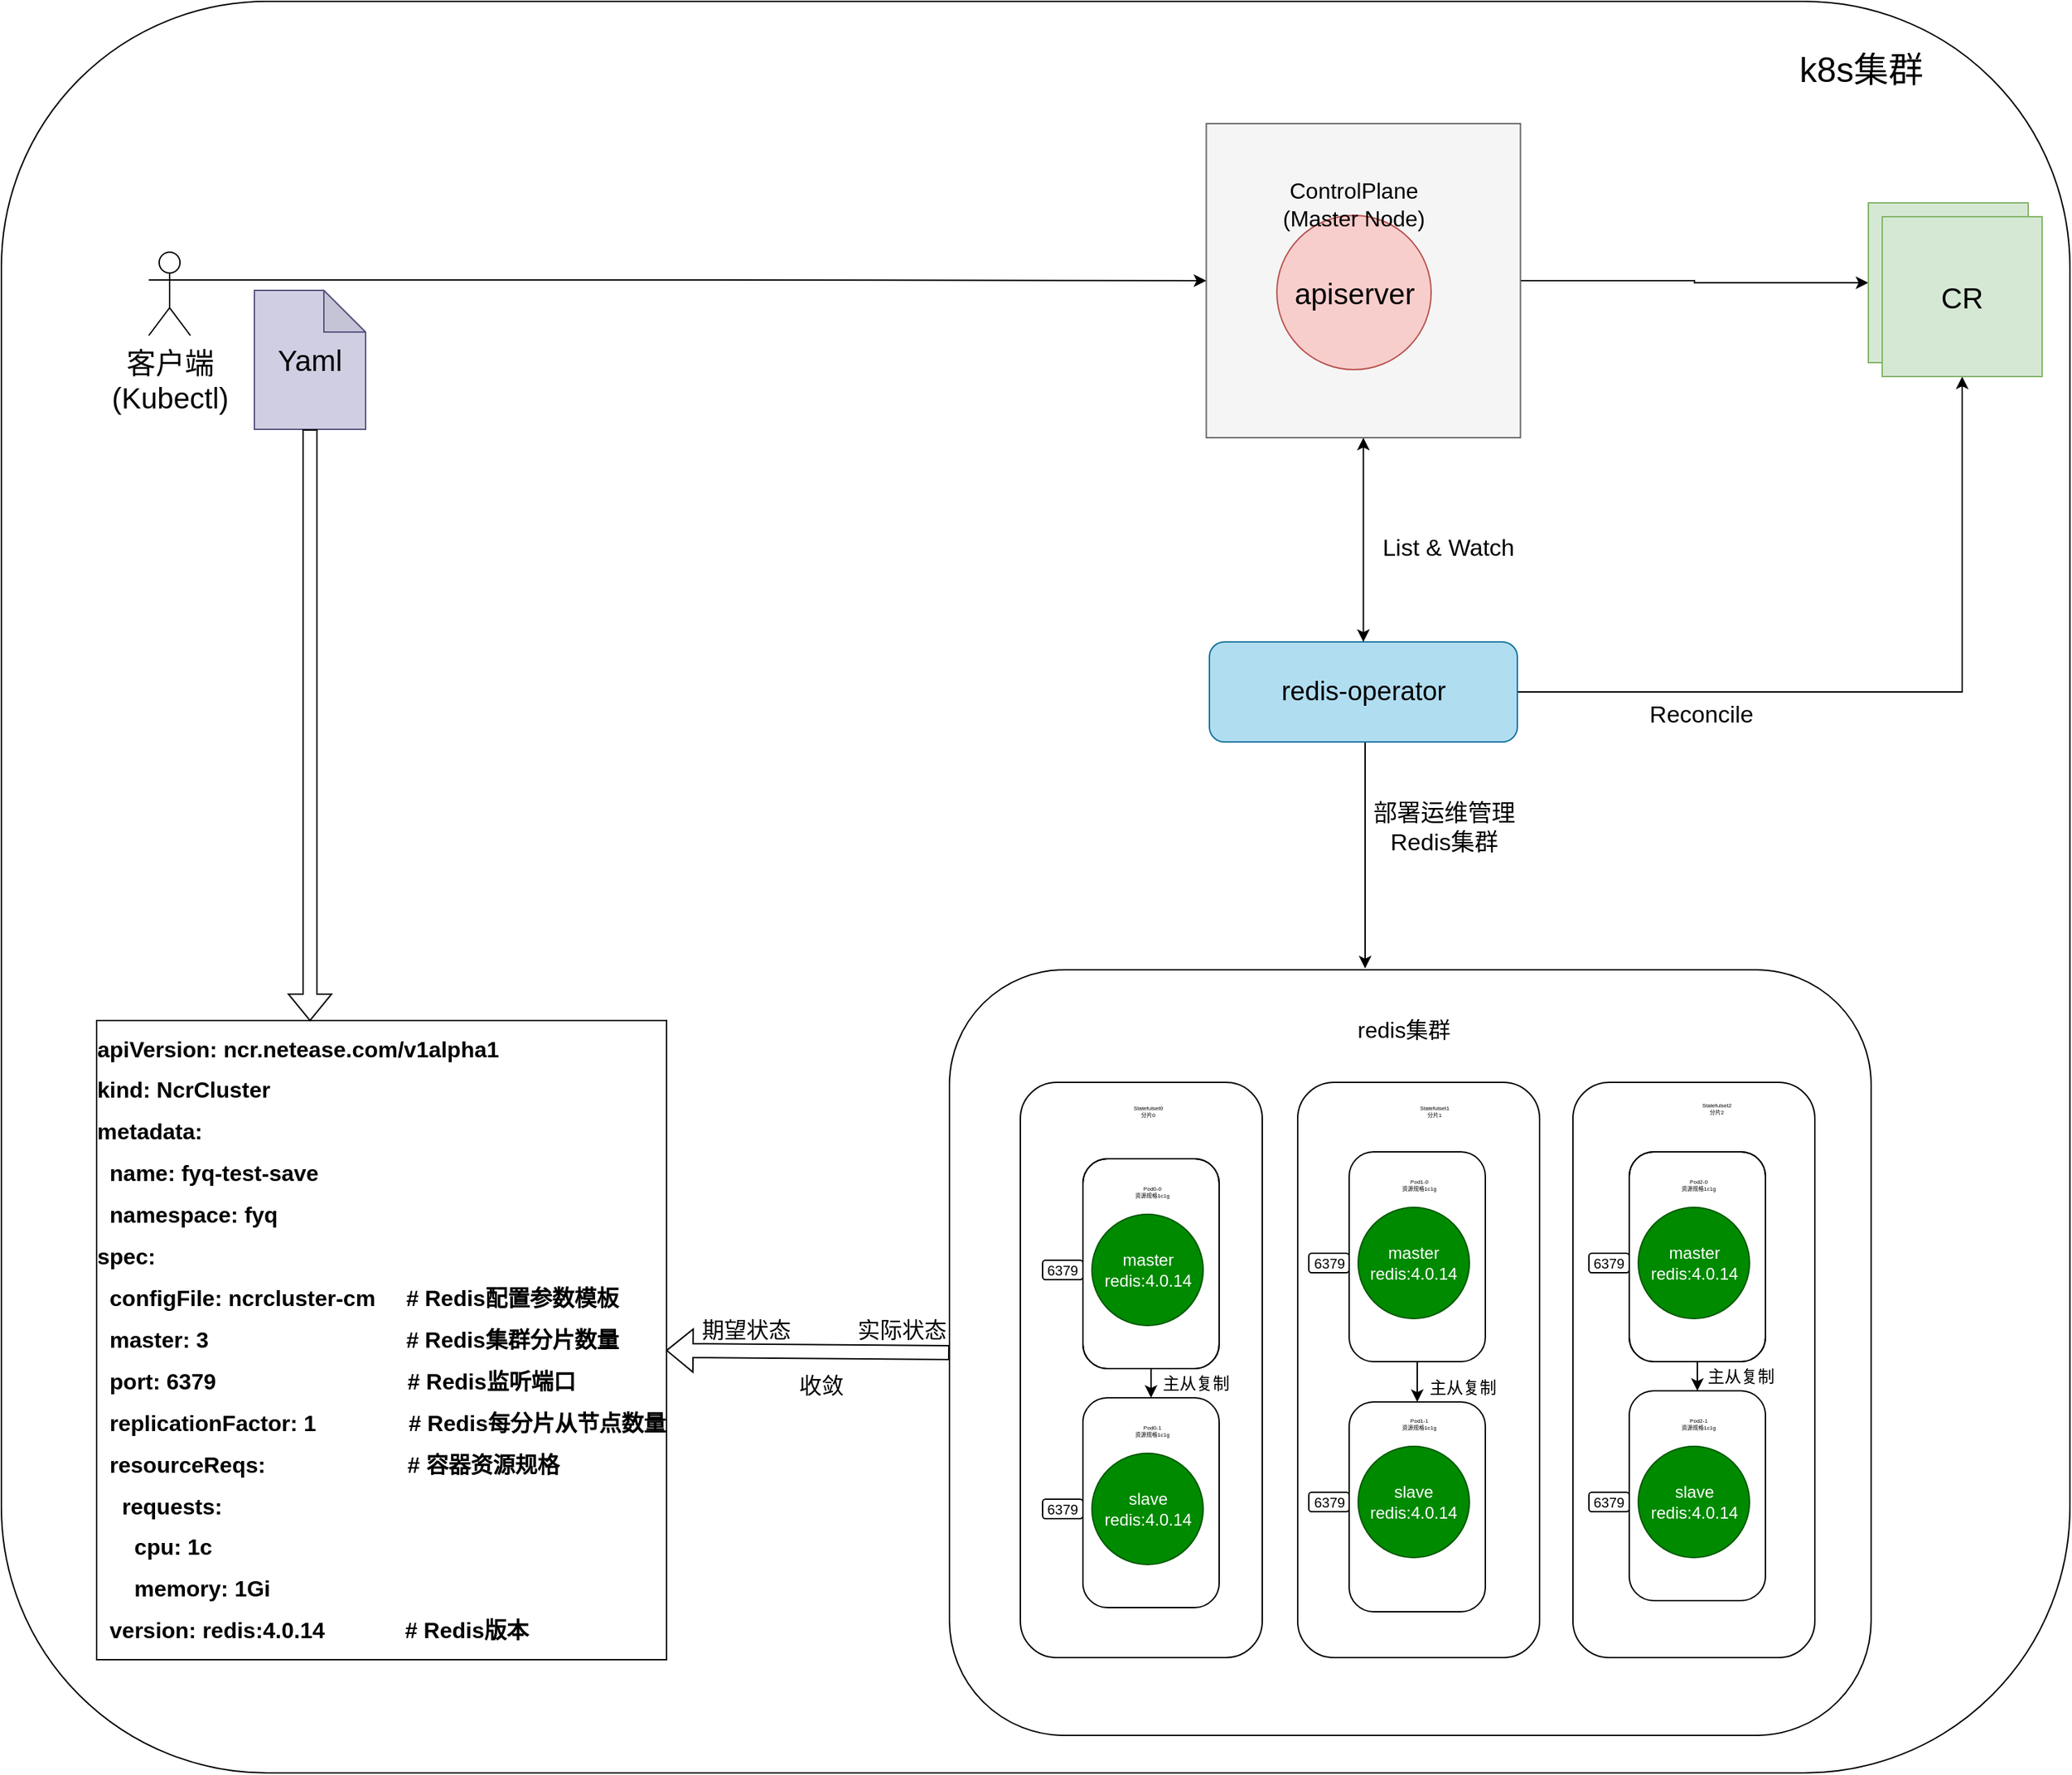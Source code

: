 <mxfile version="20.5.3" type="github">
  <diagram id="rYdwiMb5jvszhZctyrXV" name="第 1 页">
    <mxGraphModel dx="2365" dy="1415" grid="0" gridSize="10" guides="1" tooltips="1" connect="1" arrows="1" fold="1" page="0" pageScale="1" pageWidth="1920" pageHeight="1200" background="#ffffff" math="0" shadow="0">
      <root>
        <mxCell id="0" />
        <mxCell id="1" parent="0" />
        <mxCell id="m7ggQ3mebLyZbsMTqmPm-99" value="" style="rounded=1;whiteSpace=wrap;html=1;labelBackgroundColor=default;labelBorderColor=default;fontSize=17;fillColor=none;" parent="1" vertex="1">
          <mxGeometry x="268" y="204" width="1488" height="1275" as="geometry" />
        </mxCell>
        <mxCell id="m7ggQ3mebLyZbsMTqmPm-62" value="" style="rounded=1;whiteSpace=wrap;html=1;fontSize=4;fillColor=none;" parent="1" vertex="1">
          <mxGeometry x="950" y="901" width="663" height="551" as="geometry" />
        </mxCell>
        <mxCell id="m7ggQ3mebLyZbsMTqmPm-46" value="" style="rounded=1;whiteSpace=wrap;html=1;fontSize=4;fillColor=none;" parent="1" vertex="1">
          <mxGeometry x="1398.5" y="982" width="174" height="414" as="geometry" />
        </mxCell>
        <mxCell id="m7ggQ3mebLyZbsMTqmPm-44" value="" style="rounded=1;whiteSpace=wrap;html=1;fontSize=4;fillColor=none;" parent="1" vertex="1">
          <mxGeometry x="1200.5" y="982" width="174" height="414" as="geometry" />
        </mxCell>
        <mxCell id="m7ggQ3mebLyZbsMTqmPm-41" value="" style="rounded=1;whiteSpace=wrap;html=1;fontSize=4;fillColor=none;" parent="1" vertex="1">
          <mxGeometry x="1001" y="982" width="174" height="414" as="geometry" />
        </mxCell>
        <mxCell id="m7ggQ3mebLyZbsMTqmPm-5" value="" style="rounded=1;whiteSpace=wrap;html=1;fontSize=4;fillColor=none;movable=1;resizable=1;rotatable=1;deletable=1;editable=1;connectable=1;arcSize=18;" parent="1" vertex="1">
          <mxGeometry x="1046" y="1037" width="98" height="151" as="geometry" />
        </mxCell>
        <mxCell id="m7ggQ3mebLyZbsMTqmPm-11" value="" style="rounded=1;whiteSpace=wrap;html=1;fontSize=4;fillColor=none;movable=1;resizable=1;rotatable=1;deletable=1;editable=1;connectable=1;arcSize=18;" parent="1" vertex="1">
          <mxGeometry x="1046" y="1037" width="98" height="151" as="geometry" />
        </mxCell>
        <mxCell id="6RyUIfgaUFoeRIO4xXDH-38" value="master&lt;br&gt;redis:4.0.14" style="ellipse;whiteSpace=wrap;html=1;aspect=fixed;fillColor=#008a00;fontColor=#ffffff;strokeColor=#005700;" parent="1" vertex="1">
          <mxGeometry x="1052.5" y="1077" width="80" height="80" as="geometry" />
        </mxCell>
        <mxCell id="03nautIme0JNub1uCO7q-27" value="" style="edgeStyle=orthogonalEdgeStyle;rounded=0;orthogonalLoop=1;jettySize=auto;html=1;dashed=1;" parent="1" edge="1">
          <mxGeometry relative="1" as="geometry">
            <mxPoint x="750" y="986" as="sourcePoint" />
          </mxGeometry>
        </mxCell>
        <mxCell id="6RyUIfgaUFoeRIO4xXDH-54" value="主从复制" style="text;html=1;strokeColor=none;fillColor=none;align=center;verticalAlign=middle;whiteSpace=wrap;rounded=0;" parent="1" vertex="1">
          <mxGeometry x="1090" y="1191" width="75" height="16" as="geometry" />
        </mxCell>
        <mxCell id="m7ggQ3mebLyZbsMTqmPm-82" style="edgeStyle=orthogonalEdgeStyle;rounded=0;orthogonalLoop=1;jettySize=auto;html=1;exitX=0.5;exitY=1;exitDx=0;exitDy=0;fontSize=16;startArrow=none;startFill=0;endArrow=classic;endFill=1;" parent="1" source="6RyUIfgaUFoeRIO4xXDH-7" edge="1">
          <mxGeometry relative="1" as="geometry">
            <mxPoint x="1249" y="900" as="targetPoint" />
            <Array as="points">
              <mxPoint x="1249" y="737" />
            </Array>
          </mxGeometry>
        </mxCell>
        <mxCell id="0dF5O2pqXlu158Yr3V4f-3" style="edgeStyle=orthogonalEdgeStyle;rounded=0;orthogonalLoop=1;jettySize=auto;html=1;exitX=1;exitY=0.5;exitDx=0;exitDy=0;entryX=0.5;entryY=1;entryDx=0;entryDy=0;fontSize=25;startArrow=none;startFill=0;endArrow=classic;endFill=1;" edge="1" parent="1" source="6RyUIfgaUFoeRIO4xXDH-7" target="m7ggQ3mebLyZbsMTqmPm-69">
          <mxGeometry relative="1" as="geometry" />
        </mxCell>
        <mxCell id="6RyUIfgaUFoeRIO4xXDH-7" value="&lt;font style=&quot;font-size: 19px;&quot;&gt;redis-operator&lt;/font&gt;" style="rounded=1;whiteSpace=wrap;html=1;fillColor=#b1ddf0;strokeColor=#10739e;" parent="1" vertex="1">
          <mxGeometry x="1137" y="665" width="221.5" height="72" as="geometry" />
        </mxCell>
        <mxCell id="6RyUIfgaUFoeRIO4xXDH-85" value="redis集群" style="text;html=1;strokeColor=none;fillColor=none;align=center;verticalAlign=middle;whiteSpace=wrap;rounded=0;fontSize=16;" parent="1" vertex="1">
          <mxGeometry x="1237.5" y="930" width="78" height="27" as="geometry" />
        </mxCell>
        <mxCell id="m7ggQ3mebLyZbsMTqmPm-2" value="k8s集群" style="text;html=1;strokeColor=none;fillColor=none;align=center;verticalAlign=middle;whiteSpace=wrap;rounded=0;fontSize=25;" parent="1" vertex="1">
          <mxGeometry x="1557" y="239" width="98" height="25" as="geometry" />
        </mxCell>
        <mxCell id="m7ggQ3mebLyZbsMTqmPm-4" value="6379" style="rounded=1;whiteSpace=wrap;html=1;fontSize=10;" parent="1" vertex="1">
          <mxGeometry x="1017" y="1110" width="29" height="14" as="geometry" />
        </mxCell>
        <mxCell id="m7ggQ3mebLyZbsMTqmPm-6" value="Pod0-0&lt;br&gt;资源规格1c1g" style="text;html=1;strokeColor=none;fillColor=none;align=center;verticalAlign=middle;whiteSpace=wrap;rounded=0;fontSize=4;" parent="1" vertex="1">
          <mxGeometry x="1055" y="1043" width="82" height="36" as="geometry" />
        </mxCell>
        <mxCell id="m7ggQ3mebLyZbsMTqmPm-18" style="edgeStyle=orthogonalEdgeStyle;rounded=0;orthogonalLoop=1;jettySize=auto;html=1;exitX=0.5;exitY=0;exitDx=0;exitDy=0;fontSize=4;startArrow=classic;startFill=1;endArrow=none;endFill=0;" parent="1" source="m7ggQ3mebLyZbsMTqmPm-13" target="m7ggQ3mebLyZbsMTqmPm-11" edge="1">
          <mxGeometry relative="1" as="geometry" />
        </mxCell>
        <mxCell id="m7ggQ3mebLyZbsMTqmPm-13" value="" style="rounded=1;whiteSpace=wrap;html=1;fontSize=4;fillColor=none;movable=1;resizable=1;rotatable=1;deletable=1;editable=1;connectable=1;arcSize=18;" parent="1" vertex="1">
          <mxGeometry x="1046" y="1209" width="98" height="151" as="geometry" />
        </mxCell>
        <mxCell id="m7ggQ3mebLyZbsMTqmPm-14" value="slave&lt;br&gt;redis:4.0.14" style="ellipse;whiteSpace=wrap;html=1;aspect=fixed;fillColor=#008a00;fontColor=#ffffff;strokeColor=#005700;" parent="1" vertex="1">
          <mxGeometry x="1052.5" y="1249" width="80" height="80" as="geometry" />
        </mxCell>
        <mxCell id="m7ggQ3mebLyZbsMTqmPm-15" value="6379" style="rounded=1;whiteSpace=wrap;html=1;fontSize=10;" parent="1" vertex="1">
          <mxGeometry x="1017" y="1282" width="29" height="14" as="geometry" />
        </mxCell>
        <mxCell id="m7ggQ3mebLyZbsMTqmPm-16" value="Pod0-1&lt;br&gt;资源规格1c1g" style="text;html=1;strokeColor=none;fillColor=none;align=center;verticalAlign=middle;whiteSpace=wrap;rounded=0;fontSize=4;" parent="1" vertex="1">
          <mxGeometry x="1055" y="1215" width="82" height="36" as="geometry" />
        </mxCell>
        <mxCell id="m7ggQ3mebLyZbsMTqmPm-19" value="" style="rounded=1;whiteSpace=wrap;html=1;fontSize=4;fillColor=none;movable=1;resizable=1;rotatable=1;deletable=1;editable=1;connectable=1;arcSize=18;" parent="1" vertex="1">
          <mxGeometry x="1439" y="1032" width="98" height="151" as="geometry" />
        </mxCell>
        <mxCell id="m7ggQ3mebLyZbsMTqmPm-20" value="" style="rounded=1;whiteSpace=wrap;html=1;fontSize=4;fillColor=none;movable=1;resizable=1;rotatable=1;deletable=1;editable=1;connectable=1;arcSize=18;" parent="1" vertex="1">
          <mxGeometry x="1439" y="1032" width="98" height="151" as="geometry" />
        </mxCell>
        <mxCell id="m7ggQ3mebLyZbsMTqmPm-21" value="master&lt;br&gt;redis:4.0.14" style="ellipse;whiteSpace=wrap;html=1;aspect=fixed;fillColor=#008a00;fontColor=#ffffff;strokeColor=#005700;" parent="1" vertex="1">
          <mxGeometry x="1445.5" y="1072" width="80" height="80" as="geometry" />
        </mxCell>
        <mxCell id="m7ggQ3mebLyZbsMTqmPm-22" value="主从复制" style="text;html=1;strokeColor=none;fillColor=none;align=center;verticalAlign=middle;whiteSpace=wrap;rounded=0;" parent="1" vertex="1">
          <mxGeometry x="1482" y="1186" width="75" height="16" as="geometry" />
        </mxCell>
        <mxCell id="m7ggQ3mebLyZbsMTqmPm-23" value="6379" style="rounded=1;whiteSpace=wrap;html=1;fontSize=10;" parent="1" vertex="1">
          <mxGeometry x="1410" y="1105" width="29" height="14" as="geometry" />
        </mxCell>
        <mxCell id="m7ggQ3mebLyZbsMTqmPm-24" value="Pod2-0&lt;br&gt;资源规格1c1g" style="text;html=1;strokeColor=none;fillColor=none;align=center;verticalAlign=middle;whiteSpace=wrap;rounded=0;fontSize=4;" parent="1" vertex="1">
          <mxGeometry x="1448" y="1038" width="82" height="36" as="geometry" />
        </mxCell>
        <mxCell id="m7ggQ3mebLyZbsMTqmPm-25" style="edgeStyle=orthogonalEdgeStyle;rounded=0;orthogonalLoop=1;jettySize=auto;html=1;exitX=0.5;exitY=0;exitDx=0;exitDy=0;fontSize=4;startArrow=classic;startFill=1;endArrow=none;endFill=0;" parent="1" source="m7ggQ3mebLyZbsMTqmPm-26" target="m7ggQ3mebLyZbsMTqmPm-20" edge="1">
          <mxGeometry relative="1" as="geometry" />
        </mxCell>
        <mxCell id="m7ggQ3mebLyZbsMTqmPm-26" value="" style="rounded=1;whiteSpace=wrap;html=1;fontSize=4;fillColor=none;movable=1;resizable=1;rotatable=1;deletable=1;editable=1;connectable=1;arcSize=18;" parent="1" vertex="1">
          <mxGeometry x="1439" y="1204" width="98" height="151" as="geometry" />
        </mxCell>
        <mxCell id="m7ggQ3mebLyZbsMTqmPm-27" value="slave&lt;br&gt;redis:4.0.14" style="ellipse;whiteSpace=wrap;html=1;aspect=fixed;fillColor=#008a00;fontColor=#ffffff;strokeColor=#005700;" parent="1" vertex="1">
          <mxGeometry x="1445.5" y="1244" width="80" height="80" as="geometry" />
        </mxCell>
        <mxCell id="m7ggQ3mebLyZbsMTqmPm-28" value="6379" style="rounded=1;whiteSpace=wrap;html=1;fontSize=10;" parent="1" vertex="1">
          <mxGeometry x="1410" y="1277" width="29" height="14" as="geometry" />
        </mxCell>
        <mxCell id="m7ggQ3mebLyZbsMTqmPm-29" value="Pod2-1&lt;br&gt;资源规格1c1g" style="text;html=1;strokeColor=none;fillColor=none;align=center;verticalAlign=middle;whiteSpace=wrap;rounded=0;fontSize=4;" parent="1" vertex="1">
          <mxGeometry x="1448" y="1210" width="82" height="36" as="geometry" />
        </mxCell>
        <mxCell id="m7ggQ3mebLyZbsMTqmPm-31" value="" style="rounded=1;whiteSpace=wrap;html=1;fontSize=4;fillColor=none;movable=1;resizable=1;rotatable=1;deletable=1;editable=1;connectable=1;arcSize=18;" parent="1" vertex="1">
          <mxGeometry x="1237.5" y="1032" width="98" height="151" as="geometry" />
        </mxCell>
        <mxCell id="m7ggQ3mebLyZbsMTqmPm-32" value="master&lt;br&gt;redis:4.0.14" style="ellipse;whiteSpace=wrap;html=1;aspect=fixed;fillColor=#008a00;fontColor=#ffffff;strokeColor=#005700;" parent="1" vertex="1">
          <mxGeometry x="1244" y="1072" width="80" height="80" as="geometry" />
        </mxCell>
        <mxCell id="m7ggQ3mebLyZbsMTqmPm-33" value="主从复制" style="text;html=1;strokeColor=none;fillColor=none;align=center;verticalAlign=middle;whiteSpace=wrap;rounded=0;" parent="1" vertex="1">
          <mxGeometry x="1281.5" y="1194" width="75" height="16" as="geometry" />
        </mxCell>
        <mxCell id="m7ggQ3mebLyZbsMTqmPm-34" value="6379" style="rounded=1;whiteSpace=wrap;html=1;fontSize=10;" parent="1" vertex="1">
          <mxGeometry x="1208.5" y="1105" width="29" height="14" as="geometry" />
        </mxCell>
        <mxCell id="m7ggQ3mebLyZbsMTqmPm-35" value="Pod1-0&lt;br&gt;资源规格1c1g" style="text;html=1;strokeColor=none;fillColor=none;align=center;verticalAlign=middle;whiteSpace=wrap;rounded=0;fontSize=4;" parent="1" vertex="1">
          <mxGeometry x="1246.5" y="1038" width="82" height="36" as="geometry" />
        </mxCell>
        <mxCell id="m7ggQ3mebLyZbsMTqmPm-36" style="edgeStyle=orthogonalEdgeStyle;rounded=0;orthogonalLoop=1;jettySize=auto;html=1;exitX=0.5;exitY=0;exitDx=0;exitDy=0;fontSize=4;startArrow=classic;startFill=1;endArrow=none;endFill=0;" parent="1" source="m7ggQ3mebLyZbsMTqmPm-37" target="m7ggQ3mebLyZbsMTqmPm-31" edge="1">
          <mxGeometry relative="1" as="geometry" />
        </mxCell>
        <mxCell id="m7ggQ3mebLyZbsMTqmPm-37" value="" style="rounded=1;whiteSpace=wrap;html=1;fontSize=4;fillColor=none;movable=1;resizable=1;rotatable=1;deletable=1;editable=1;connectable=1;arcSize=18;" parent="1" vertex="1">
          <mxGeometry x="1237.5" y="1212" width="98" height="151" as="geometry" />
        </mxCell>
        <mxCell id="m7ggQ3mebLyZbsMTqmPm-38" value="slave&lt;br&gt;redis:4.0.14" style="ellipse;whiteSpace=wrap;html=1;aspect=fixed;fillColor=#008a00;fontColor=#ffffff;strokeColor=#005700;" parent="1" vertex="1">
          <mxGeometry x="1244" y="1244" width="80" height="80" as="geometry" />
        </mxCell>
        <mxCell id="m7ggQ3mebLyZbsMTqmPm-39" value="6379" style="rounded=1;whiteSpace=wrap;html=1;fontSize=10;" parent="1" vertex="1">
          <mxGeometry x="1208.5" y="1277" width="29" height="14" as="geometry" />
        </mxCell>
        <mxCell id="m7ggQ3mebLyZbsMTqmPm-40" value="Pod1-1&lt;br&gt;资源规格1c1g" style="text;html=1;strokeColor=none;fillColor=none;align=center;verticalAlign=middle;whiteSpace=wrap;rounded=0;fontSize=4;" parent="1" vertex="1">
          <mxGeometry x="1246.5" y="1210" width="82" height="36" as="geometry" />
        </mxCell>
        <mxCell id="m7ggQ3mebLyZbsMTqmPm-42" value="Statefulset0&lt;br&gt;分片0" style="text;html=1;strokeColor=none;fillColor=none;align=center;verticalAlign=middle;whiteSpace=wrap;rounded=0;fontSize=4;" parent="1" vertex="1">
          <mxGeometry x="1062.5" y="988" width="60" height="30" as="geometry" />
        </mxCell>
        <mxCell id="m7ggQ3mebLyZbsMTqmPm-45" value="Statefulset1&lt;br&gt;分片1" style="text;html=1;strokeColor=none;fillColor=none;align=center;verticalAlign=middle;whiteSpace=wrap;rounded=0;fontSize=4;" parent="1" vertex="1">
          <mxGeometry x="1268.5" y="988" width="60" height="30" as="geometry" />
        </mxCell>
        <mxCell id="m7ggQ3mebLyZbsMTqmPm-47" value="Statefulset2&lt;br&gt;分片2" style="text;html=1;strokeColor=none;fillColor=none;align=center;verticalAlign=middle;whiteSpace=wrap;rounded=0;fontSize=4;" parent="1" vertex="1">
          <mxGeometry x="1471.5" y="986" width="60" height="30" as="geometry" />
        </mxCell>
        <mxCell id="m7ggQ3mebLyZbsMTqmPm-86" style="edgeStyle=orthogonalEdgeStyle;rounded=0;orthogonalLoop=1;jettySize=auto;html=1;exitX=0.5;exitY=1;exitDx=0;exitDy=0;entryX=0.5;entryY=0;entryDx=0;entryDy=0;fontSize=17;startArrow=classic;startFill=1;endArrow=classic;endFill=1;" parent="1" source="m7ggQ3mebLyZbsMTqmPm-63" target="6RyUIfgaUFoeRIO4xXDH-7" edge="1">
          <mxGeometry relative="1" as="geometry" />
        </mxCell>
        <mxCell id="m7ggQ3mebLyZbsMTqmPm-88" style="edgeStyle=orthogonalEdgeStyle;rounded=0;orthogonalLoop=1;jettySize=auto;html=1;exitX=1;exitY=0.5;exitDx=0;exitDy=0;entryX=0;entryY=0.5;entryDx=0;entryDy=0;fontSize=17;startArrow=none;startFill=0;endArrow=classic;endFill=1;" parent="1" source="m7ggQ3mebLyZbsMTqmPm-63" target="m7ggQ3mebLyZbsMTqmPm-67" edge="1">
          <mxGeometry relative="1" as="geometry" />
        </mxCell>
        <mxCell id="m7ggQ3mebLyZbsMTqmPm-63" value="" style="whiteSpace=wrap;html=1;aspect=fixed;fontSize=16;fillColor=#f5f5f5;fontColor=#333333;strokeColor=#666666;" parent="1" vertex="1">
          <mxGeometry x="1134.75" y="292" width="226" height="226" as="geometry" />
        </mxCell>
        <mxCell id="m7ggQ3mebLyZbsMTqmPm-64" value="&lt;font style=&quot;font-size: 21px;&quot;&gt;apiserver&lt;/font&gt;" style="ellipse;whiteSpace=wrap;html=1;aspect=fixed;fontSize=16;fillColor=#f8cecc;strokeColor=#b85450;" parent="1" vertex="1">
          <mxGeometry x="1185.5" y="358" width="111" height="111" as="geometry" />
        </mxCell>
        <mxCell id="m7ggQ3mebLyZbsMTqmPm-65" value="ControlPlane&lt;br&gt;(Master Node)" style="text;html=1;strokeColor=none;fillColor=none;align=center;verticalAlign=middle;whiteSpace=wrap;rounded=0;fontSize=16;" parent="1" vertex="1">
          <mxGeometry x="1173" y="335" width="136" height="30" as="geometry" />
        </mxCell>
        <mxCell id="m7ggQ3mebLyZbsMTqmPm-67" value="CR" style="whiteSpace=wrap;html=1;aspect=fixed;fontSize=21;fillColor=#d5e8d4;strokeColor=#82b366;" parent="1" vertex="1">
          <mxGeometry x="1611" y="349" width="115" height="115" as="geometry" />
        </mxCell>
        <mxCell id="m7ggQ3mebLyZbsMTqmPm-69" value="CR" style="whiteSpace=wrap;html=1;aspect=fixed;fontSize=21;fillColor=#d5e8d4;strokeColor=#82b366;" parent="1" vertex="1">
          <mxGeometry x="1621" y="359" width="115" height="115" as="geometry" />
        </mxCell>
        <mxCell id="m7ggQ3mebLyZbsMTqmPm-89" style="edgeStyle=orthogonalEdgeStyle;rounded=0;orthogonalLoop=1;jettySize=auto;html=1;exitX=1;exitY=0.333;exitDx=0;exitDy=0;exitPerimeter=0;fontSize=17;startArrow=none;startFill=0;endArrow=classic;endFill=1;" parent="1" source="m7ggQ3mebLyZbsMTqmPm-71" target="m7ggQ3mebLyZbsMTqmPm-63" edge="1">
          <mxGeometry relative="1" as="geometry" />
        </mxCell>
        <mxCell id="m7ggQ3mebLyZbsMTqmPm-71" value="客户端&lt;br&gt;(Kubectl)" style="shape=umlActor;verticalLabelPosition=bottom;verticalAlign=top;html=1;outlineConnect=0;fontSize=21;fillColor=default;" parent="1" vertex="1">
          <mxGeometry x="374" y="384.5" width="30" height="60" as="geometry" />
        </mxCell>
        <mxCell id="m7ggQ3mebLyZbsMTqmPm-73" value="Yaml" style="shape=note;whiteSpace=wrap;html=1;backgroundOutline=1;darkOpacity=0.05;fontSize=21;fillColor=#d0cee2;strokeColor=#56517e;" parent="1" vertex="1">
          <mxGeometry x="450" y="412" width="80" height="100" as="geometry" />
        </mxCell>
        <mxCell id="m7ggQ3mebLyZbsMTqmPm-79" value="&lt;h1 style=&quot;font-size: 16px;&quot;&gt;apiVersion: ncr.netease.com/v1alpha1&lt;/h1&gt;&lt;h1 style=&quot;font-size: 16px;&quot;&gt;kind: NcrCluster&lt;/h1&gt;&lt;h1 style=&quot;font-size: 16px;&quot;&gt;metadata:&lt;/h1&gt;&lt;h1 style=&quot;font-size: 16px;&quot;&gt;&amp;nbsp; name: fyq-test-save&lt;/h1&gt;&lt;h1 style=&quot;font-size: 16px;&quot;&gt;&amp;nbsp; namespace: fyq&lt;/h1&gt;&lt;h1 style=&quot;font-size: 16px;&quot;&gt;spec:&lt;/h1&gt;&lt;h1 style=&quot;font-size: 16px;&quot;&gt;&amp;nbsp; configFile: ncrcluster-cm&amp;nbsp; &amp;nbsp; &amp;nbsp;# Redis配置参数模板&lt;/h1&gt;&lt;h1 style=&quot;font-size: 16px;&quot;&gt;&amp;nbsp; master: 3&amp;nbsp; &amp;nbsp; &amp;nbsp; &amp;nbsp; &amp;nbsp; &amp;nbsp; &amp;nbsp; &amp;nbsp; &amp;nbsp; &amp;nbsp; &amp;nbsp; &amp;nbsp; &amp;nbsp; &amp;nbsp; &amp;nbsp; &amp;nbsp; # Redis集群分片数量&lt;/h1&gt;&lt;h1 style=&quot;font-size: 16px;&quot;&gt;&amp;nbsp; port: 6379&amp;nbsp; &amp;nbsp; &amp;nbsp; &amp;nbsp; &amp;nbsp; &amp;nbsp; &amp;nbsp; &amp;nbsp; &amp;nbsp; &amp;nbsp; &amp;nbsp; &amp;nbsp; &amp;nbsp; &amp;nbsp; &amp;nbsp; &amp;nbsp;# Redis监听端口&lt;/h1&gt;&lt;h1 style=&quot;font-size: 16px;&quot;&gt;&amp;nbsp; replicationFactor: 1&amp;nbsp; &amp;nbsp; &amp;nbsp; &amp;nbsp; &amp;nbsp; &amp;nbsp; &amp;nbsp; &amp;nbsp;# Redis每分片从节点数量&lt;/h1&gt;&lt;h1 style=&quot;font-size: 16px;&quot;&gt;&amp;nbsp; resourceReqs:&amp;nbsp; &amp;nbsp; &amp;nbsp; &amp;nbsp; &amp;nbsp; &amp;nbsp; &amp;nbsp; &amp;nbsp; &amp;nbsp; &amp;nbsp; &amp;nbsp; &amp;nbsp;# 容器资源规格&lt;/h1&gt;&lt;h1 style=&quot;font-size: 16px;&quot;&gt;&amp;nbsp; &amp;nbsp; requests:&lt;/h1&gt;&lt;h1 style=&quot;font-size: 16px;&quot;&gt;&amp;nbsp; &amp;nbsp; &amp;nbsp; cpu: 1c&lt;/h1&gt;&lt;h1 style=&quot;font-size: 16px;&quot;&gt;&amp;nbsp; &amp;nbsp; &amp;nbsp; memory: 1Gi&lt;/h1&gt;&lt;h1 style=&quot;font-size: 16px;&quot;&gt;&amp;nbsp; version: redis:4.0.14&amp;nbsp; &amp;nbsp; &amp;nbsp; &amp;nbsp; &amp;nbsp; &amp;nbsp; &amp;nbsp;# Redis版本&amp;nbsp;&lt;/h1&gt;" style="text;html=1;strokeColor=none;fillColor=none;spacing=5;spacingTop=-20;whiteSpace=wrap;overflow=hidden;rounded=0;fontSize=16;fontStyle=0;verticalAlign=middle;labelBackgroundColor=default;labelBorderColor=default;" parent="1" vertex="1">
          <mxGeometry x="331" y="913" width="427" height="527" as="geometry" />
        </mxCell>
        <mxCell id="m7ggQ3mebLyZbsMTqmPm-81" value="" style="shape=flexArrow;endArrow=classic;html=1;rounded=0;fontSize=16;exitX=0.5;exitY=1;exitDx=0;exitDy=0;exitPerimeter=0;" parent="1" source="m7ggQ3mebLyZbsMTqmPm-73" edge="1">
          <mxGeometry width="50" height="50" relative="1" as="geometry">
            <mxPoint x="470" y="661" as="sourcePoint" />
            <mxPoint x="490" y="938" as="targetPoint" />
          </mxGeometry>
        </mxCell>
        <mxCell id="m7ggQ3mebLyZbsMTqmPm-85" value="&lt;br&gt;部署运维管理&lt;br&gt;Redis集群" style="text;html=1;strokeColor=none;fillColor=none;align=center;verticalAlign=middle;whiteSpace=wrap;rounded=0;fontSize=17;" parent="1" vertex="1">
          <mxGeometry x="1226" y="770" width="160" height="38" as="geometry" />
        </mxCell>
        <mxCell id="m7ggQ3mebLyZbsMTqmPm-87" value="List &amp;amp; Watch" style="text;html=1;strokeColor=none;fillColor=none;align=center;verticalAlign=middle;whiteSpace=wrap;rounded=0;fontSize=17;" parent="1" vertex="1">
          <mxGeometry x="1254" y="584" width="110" height="27" as="geometry" />
        </mxCell>
        <mxCell id="m7ggQ3mebLyZbsMTqmPm-92" value="" style="shape=flexArrow;endArrow=none;html=1;rounded=0;fontSize=17;entryX=0;entryY=0.5;entryDx=0;entryDy=0;exitX=0.972;exitY=0.497;exitDx=0;exitDy=0;exitPerimeter=0;startArrow=block;endFill=0;" parent="1" source="m7ggQ3mebLyZbsMTqmPm-79" target="m7ggQ3mebLyZbsMTqmPm-62" edge="1">
          <mxGeometry width="50" height="50" relative="1" as="geometry">
            <mxPoint x="790" y="1141" as="sourcePoint" />
            <mxPoint x="868" y="1162" as="targetPoint" />
          </mxGeometry>
        </mxCell>
        <mxCell id="m7ggQ3mebLyZbsMTqmPm-96" value="实际状态" style="text;html=1;strokeColor=none;fillColor=none;align=center;verticalAlign=middle;whiteSpace=wrap;rounded=0;fontSize=16;" parent="1" vertex="1">
          <mxGeometry x="879" y="1146" width="74" height="27" as="geometry" />
        </mxCell>
        <mxCell id="m7ggQ3mebLyZbsMTqmPm-97" value="收敛" style="text;html=1;strokeColor=none;fillColor=none;align=center;verticalAlign=middle;whiteSpace=wrap;rounded=0;fontSize=16;" parent="1" vertex="1">
          <mxGeometry x="810" y="1186" width="96" height="27" as="geometry" />
        </mxCell>
        <mxCell id="m7ggQ3mebLyZbsMTqmPm-98" value="期望状态" style="text;html=1;strokeColor=none;fillColor=none;align=center;verticalAlign=middle;whiteSpace=wrap;rounded=0;fontSize=16;" parent="1" vertex="1">
          <mxGeometry x="769" y="1146" width="70" height="27" as="geometry" />
        </mxCell>
        <mxCell id="0dF5O2pqXlu158Yr3V4f-4" value="Reconcile" style="text;html=1;strokeColor=none;fillColor=none;align=center;verticalAlign=middle;whiteSpace=wrap;rounded=0;fontSize=17;" vertex="1" parent="1">
          <mxGeometry x="1439" y="696" width="104" height="44" as="geometry" />
        </mxCell>
      </root>
    </mxGraphModel>
  </diagram>
</mxfile>
